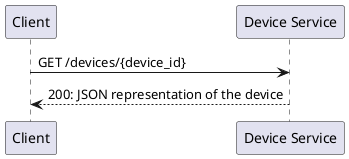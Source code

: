 @startuml GetDevice
Client -> "Device Service": GET /devices/{device_id}
Client <-- "Device Service": 200: JSON representation of the device
@enduml